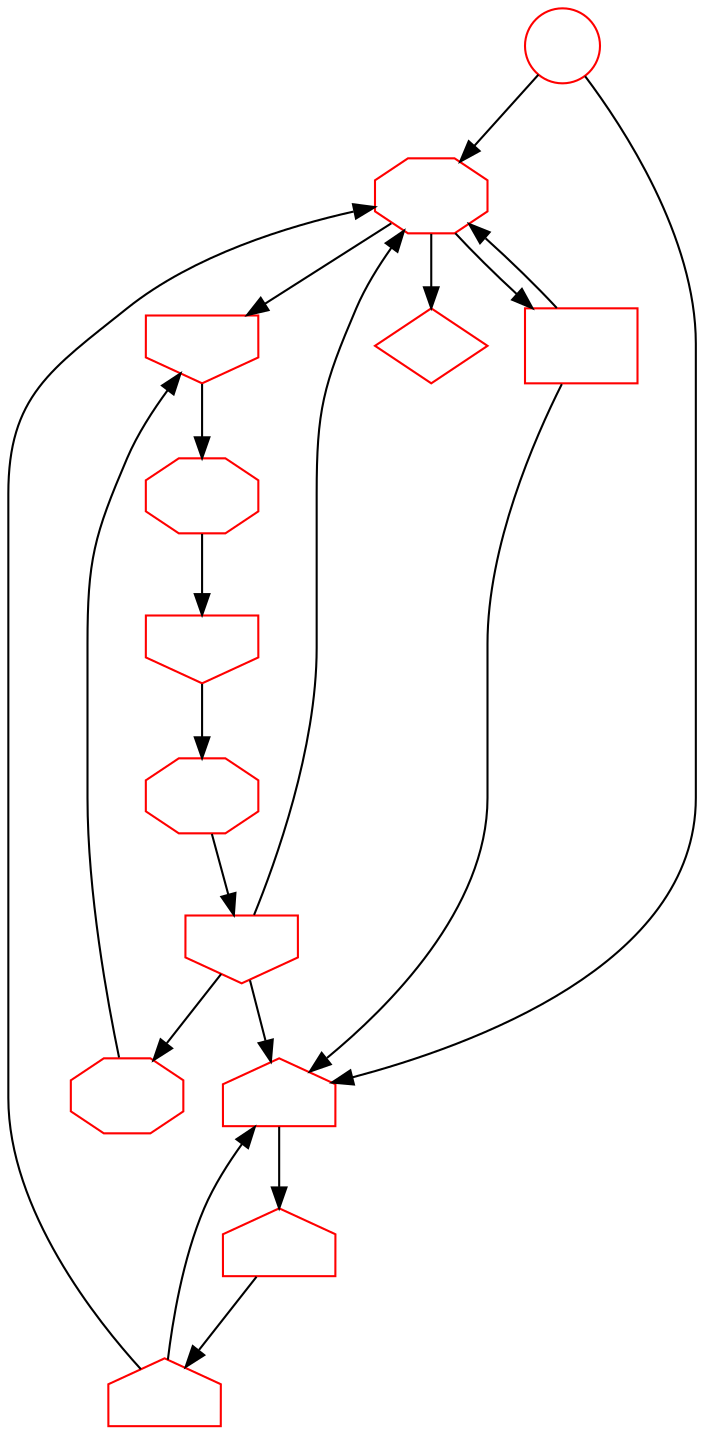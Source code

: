 digraph G {

    S [label="", shape=circle, color=red];
    E [label="", shape=diamond, color=red];

    W [label="", shape=octagon, color=red];
    X1 [label="", shape=octagon, color=red];
    X2 [label="", shape=octagon, color=red];
    X3 [label="", shape=octagon, color=red];

    I1 [label="", shape=house, color=red];
    I2 [label="", shape=house, color=red];
    I3 [label="", shape=house, color=red];
    M [label="", shape=rect, color=red];
    D1 [label="", shape=invhouse, color=red];
    D2 [label="", shape=invhouse, color=red];
    D3 [label="", shape=invhouse, color=red];

S->W;
M->W;
W->E;
W->M;

S->I1;
M->I1;

W->D1;

D1->X1;

I1->I2;

X1->D2;

D2->X2;

I2->I3;

X2->D3;

D3->I1;
D3->X3;
D3->W;
I3->I1;
I3->W;

X3->D1;

}
